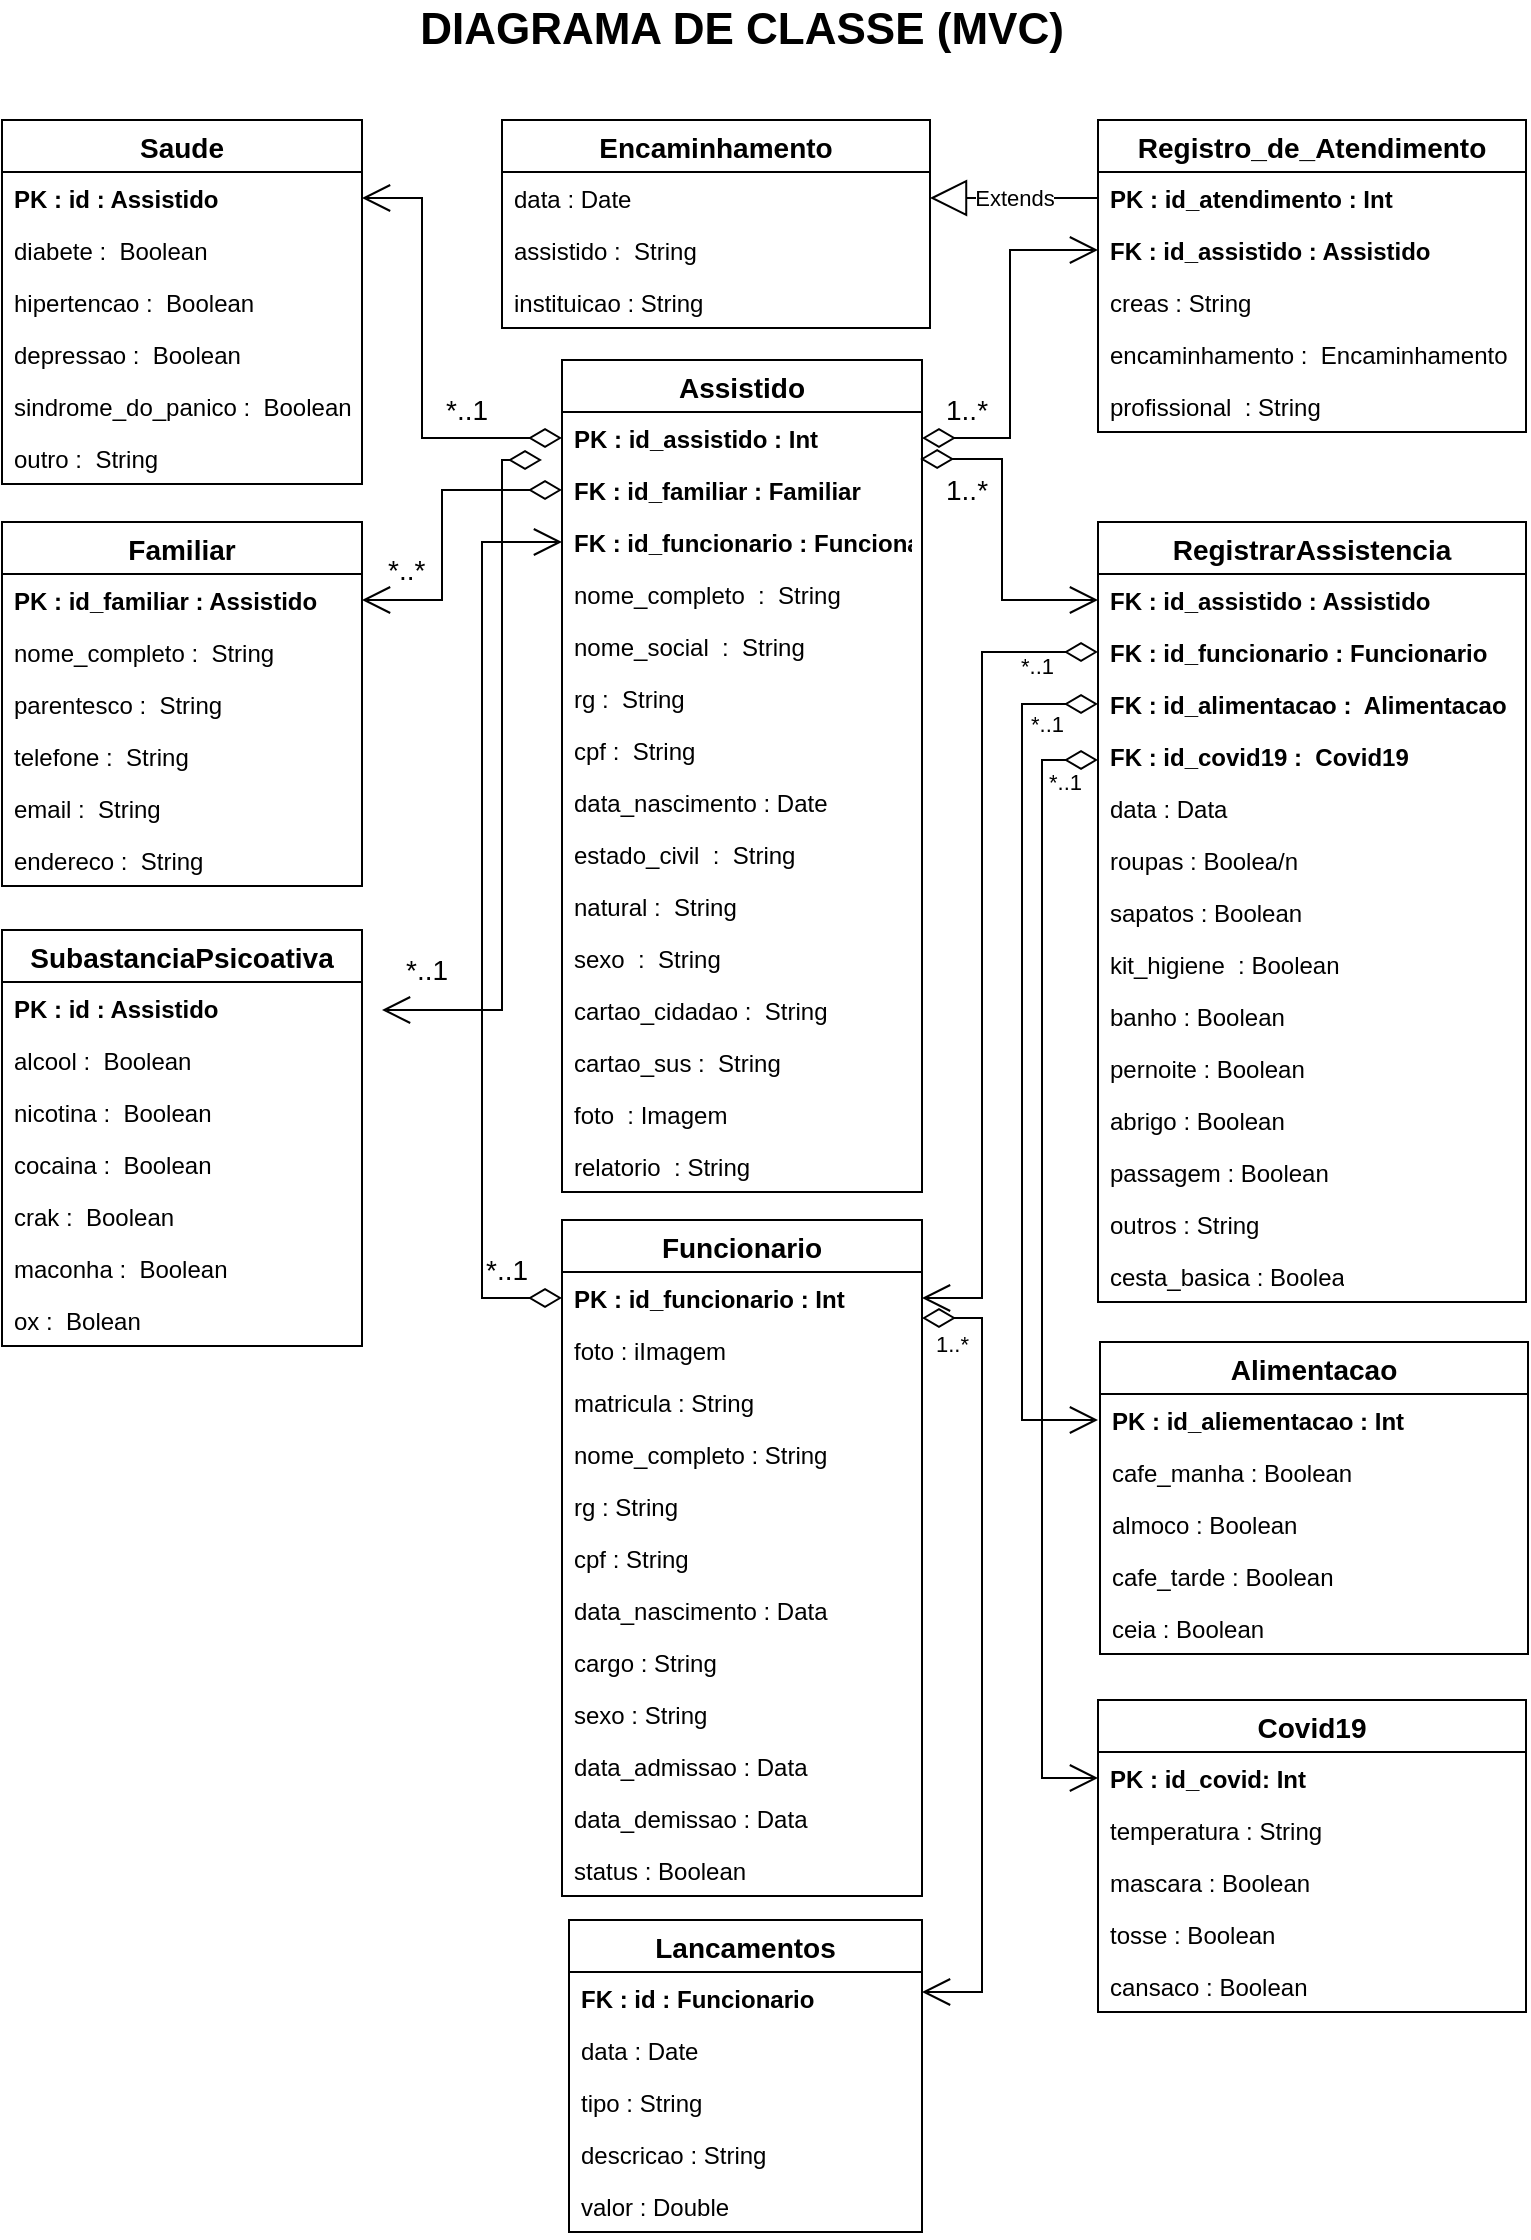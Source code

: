 <mxfile version="16.6.1" type="device"><diagram id="qbRnYKyRxwx0SmTQr1f_" name="Page-1"><mxGraphModel dx="1422" dy="762" grid="1" gridSize="10" guides="1" tooltips="1" connect="1" arrows="1" fold="1" page="1" pageScale="1" pageWidth="827" pageHeight="1169" math="0" shadow="0"><root><mxCell id="0"/><mxCell id="1" parent="0"/><mxCell id="XjX1wdHziSSYaehO4KA7-1" value="Assistido" style="swimlane;fontStyle=1;childLayout=stackLayout;horizontal=1;startSize=26;fillColor=none;horizontalStack=0;resizeParent=1;resizeParentMax=0;resizeLast=0;collapsible=1;marginBottom=0;fontSize=14;" parent="1" vertex="1"><mxGeometry x="320" y="200" width="180" height="416" as="geometry"/></mxCell><mxCell id="XjX1wdHziSSYaehO4KA7-2" value="PK : id_assistido : Int" style="text;strokeColor=none;fillColor=none;align=left;verticalAlign=top;spacingLeft=4;spacingRight=4;overflow=hidden;rotatable=0;points=[[0,0.5],[1,0.5]];portConstraint=eastwest;fontStyle=1" parent="XjX1wdHziSSYaehO4KA7-1" vertex="1"><mxGeometry y="26" width="180" height="26" as="geometry"/></mxCell><mxCell id="gyX9s_Yo1oS-zRKrFang-38" value="FK : id_familiar : Familiar" style="text;strokeColor=none;fillColor=none;align=left;verticalAlign=top;spacingLeft=4;spacingRight=4;overflow=hidden;rotatable=0;points=[[0,0.5],[1,0.5]];portConstraint=eastwest;fontStyle=1" parent="XjX1wdHziSSYaehO4KA7-1" vertex="1"><mxGeometry y="52" width="180" height="26" as="geometry"/></mxCell><mxCell id="gyX9s_Yo1oS-zRKrFang-87" value="FK : id_funcionario : Funcionario" style="text;strokeColor=none;fillColor=none;align=left;verticalAlign=top;spacingLeft=4;spacingRight=4;overflow=hidden;rotatable=0;points=[[0,0.5],[1,0.5]];portConstraint=eastwest;fontStyle=1" parent="XjX1wdHziSSYaehO4KA7-1" vertex="1"><mxGeometry y="78" width="180" height="26" as="geometry"/></mxCell><mxCell id="XjX1wdHziSSYaehO4KA7-3" value="nome_completo  :  String" style="text;strokeColor=none;fillColor=none;align=left;verticalAlign=top;spacingLeft=4;spacingRight=4;overflow=hidden;rotatable=0;points=[[0,0.5],[1,0.5]];portConstraint=eastwest;" parent="XjX1wdHziSSYaehO4KA7-1" vertex="1"><mxGeometry y="104" width="180" height="26" as="geometry"/></mxCell><mxCell id="VASfsxrNfxRvHT5DwaA0-3" value="nome_social  :  String" style="text;strokeColor=none;fillColor=none;align=left;verticalAlign=top;spacingLeft=4;spacingRight=4;overflow=hidden;rotatable=0;points=[[0,0.5],[1,0.5]];portConstraint=eastwest;" parent="XjX1wdHziSSYaehO4KA7-1" vertex="1"><mxGeometry y="130" width="180" height="26" as="geometry"/></mxCell><mxCell id="XjX1wdHziSSYaehO4KA7-4" value="rg :  String    " style="text;strokeColor=none;fillColor=none;align=left;verticalAlign=top;spacingLeft=4;spacingRight=4;overflow=hidden;rotatable=0;points=[[0,0.5],[1,0.5]];portConstraint=eastwest;" parent="XjX1wdHziSSYaehO4KA7-1" vertex="1"><mxGeometry y="156" width="180" height="26" as="geometry"/></mxCell><mxCell id="XjX1wdHziSSYaehO4KA7-17" value="cpf :  String" style="text;strokeColor=none;fillColor=none;align=left;verticalAlign=top;spacingLeft=4;spacingRight=4;overflow=hidden;rotatable=0;points=[[0,0.5],[1,0.5]];portConstraint=eastwest;" parent="XjX1wdHziSSYaehO4KA7-1" vertex="1"><mxGeometry y="182" width="180" height="26" as="geometry"/></mxCell><mxCell id="XjX1wdHziSSYaehO4KA7-18" value="data_nascimento : Date" style="text;strokeColor=none;fillColor=none;align=left;verticalAlign=top;spacingLeft=4;spacingRight=4;overflow=hidden;rotatable=0;points=[[0,0.5],[1,0.5]];portConstraint=eastwest;" parent="XjX1wdHziSSYaehO4KA7-1" vertex="1"><mxGeometry y="208" width="180" height="26" as="geometry"/></mxCell><mxCell id="XjX1wdHziSSYaehO4KA7-19" value="estado_civil  :  String" style="text;strokeColor=none;fillColor=none;align=left;verticalAlign=top;spacingLeft=4;spacingRight=4;overflow=hidden;rotatable=0;points=[[0,0.5],[1,0.5]];portConstraint=eastwest;whiteSpace=wrap;" parent="XjX1wdHziSSYaehO4KA7-1" vertex="1"><mxGeometry y="234" width="180" height="26" as="geometry"/></mxCell><mxCell id="XjX1wdHziSSYaehO4KA7-21" value="natural :  String" style="text;strokeColor=none;fillColor=none;align=left;verticalAlign=top;spacingLeft=4;spacingRight=4;overflow=hidden;rotatable=0;points=[[0,0.5],[1,0.5]];portConstraint=eastwest;whiteSpace=wrap;" parent="XjX1wdHziSSYaehO4KA7-1" vertex="1"><mxGeometry y="260" width="180" height="26" as="geometry"/></mxCell><mxCell id="XjX1wdHziSSYaehO4KA7-20" value="sexo  :  String" style="text;strokeColor=none;fillColor=none;align=left;verticalAlign=top;spacingLeft=4;spacingRight=4;overflow=hidden;rotatable=0;points=[[0,0.5],[1,0.5]];portConstraint=eastwest;whiteSpace=wrap;" parent="XjX1wdHziSSYaehO4KA7-1" vertex="1"><mxGeometry y="286" width="180" height="26" as="geometry"/></mxCell><mxCell id="XjX1wdHziSSYaehO4KA7-22" value="cartao_cidadao :  String" style="text;strokeColor=none;fillColor=none;align=left;verticalAlign=top;spacingLeft=4;spacingRight=4;overflow=hidden;rotatable=0;points=[[0,0.5],[1,0.5]];portConstraint=eastwest;whiteSpace=wrap;" parent="XjX1wdHziSSYaehO4KA7-1" vertex="1"><mxGeometry y="312" width="180" height="26" as="geometry"/></mxCell><mxCell id="XjX1wdHziSSYaehO4KA7-23" value="cartao_sus :  String" style="text;strokeColor=none;fillColor=none;align=left;verticalAlign=top;spacingLeft=4;spacingRight=4;overflow=hidden;rotatable=0;points=[[0,0.5],[1,0.5]];portConstraint=eastwest;whiteSpace=wrap;" parent="XjX1wdHziSSYaehO4KA7-1" vertex="1"><mxGeometry y="338" width="180" height="26" as="geometry"/></mxCell><mxCell id="gyX9s_Yo1oS-zRKrFang-65" value="" style="endArrow=open;html=1;endSize=12;startArrow=diamondThin;startSize=14;startFill=0;edgeStyle=orthogonalEdgeStyle;rounded=0;fontSize=14;" parent="XjX1wdHziSSYaehO4KA7-1" edge="1"><mxGeometry relative="1" as="geometry"><mxPoint x="-10" y="50" as="sourcePoint"/><mxPoint x="-90" y="325" as="targetPoint"/><Array as="points"><mxPoint x="-30" y="325"/></Array></mxGeometry></mxCell><mxCell id="gyX9s_Yo1oS-zRKrFang-66" value="*..*" style="edgeLabel;resizable=0;html=1;align=left;verticalAlign=top;fontSize=14;" parent="gyX9s_Yo1oS-zRKrFang-65" connectable="0" vertex="1"><mxGeometry x="-1" relative="1" as="geometry"><mxPoint x="-79" y="40" as="offset"/></mxGeometry></mxCell><mxCell id="gyX9s_Yo1oS-zRKrFang-120" value="1..*" style="edgeLabel;resizable=0;html=1;align=left;verticalAlign=top;fontSize=14;" parent="gyX9s_Yo1oS-zRKrFang-65" connectable="0" vertex="1"><mxGeometry x="-1" relative="1" as="geometry"><mxPoint x="200" as="offset"/></mxGeometry></mxCell><mxCell id="XjX1wdHziSSYaehO4KA7-24" value="foto  : Imagem" style="text;strokeColor=none;fillColor=none;align=left;verticalAlign=top;spacingLeft=4;spacingRight=4;overflow=hidden;rotatable=0;points=[[0,0.5],[1,0.5]];portConstraint=eastwest;whiteSpace=wrap;" parent="XjX1wdHziSSYaehO4KA7-1" vertex="1"><mxGeometry y="364" width="180" height="26" as="geometry"/></mxCell><mxCell id="oxduB8AJgahZJdr6DfpM-9" value="relatorio  : String" style="text;strokeColor=none;fillColor=none;align=left;verticalAlign=top;spacingLeft=4;spacingRight=4;overflow=hidden;rotatable=0;points=[[0,0.5],[1,0.5]];portConstraint=eastwest;whiteSpace=wrap;" vertex="1" parent="XjX1wdHziSSYaehO4KA7-1"><mxGeometry y="390" width="180" height="26" as="geometry"/></mxCell><mxCell id="XjX1wdHziSSYaehO4KA7-25" value="Familiar" style="swimlane;fontStyle=1;childLayout=stackLayout;horizontal=1;startSize=26;fillColor=none;horizontalStack=0;resizeParent=1;resizeParentMax=0;resizeLast=0;collapsible=1;marginBottom=0;fontSize=14;" parent="1" vertex="1"><mxGeometry x="40" y="281" width="180" height="182" as="geometry"/></mxCell><mxCell id="XjX1wdHziSSYaehO4KA7-26" value="PK : id_familiar : Assistido" style="text;strokeColor=none;fillColor=none;align=left;verticalAlign=top;spacingLeft=4;spacingRight=4;overflow=hidden;rotatable=0;points=[[0,0.5],[1,0.5]];portConstraint=eastwest;fontStyle=1" parent="XjX1wdHziSSYaehO4KA7-25" vertex="1"><mxGeometry y="26" width="180" height="26" as="geometry"/></mxCell><mxCell id="XjX1wdHziSSYaehO4KA7-27" value="nome_completo :  String" style="text;strokeColor=none;fillColor=none;align=left;verticalAlign=top;spacingLeft=4;spacingRight=4;overflow=hidden;rotatable=0;points=[[0,0.5],[1,0.5]];portConstraint=eastwest;" parent="XjX1wdHziSSYaehO4KA7-25" vertex="1"><mxGeometry y="52" width="180" height="26" as="geometry"/></mxCell><mxCell id="XjX1wdHziSSYaehO4KA7-28" value="parentesco :  String" style="text;strokeColor=none;fillColor=none;align=left;verticalAlign=top;spacingLeft=4;spacingRight=4;overflow=hidden;rotatable=0;points=[[0,0.5],[1,0.5]];portConstraint=eastwest;" parent="XjX1wdHziSSYaehO4KA7-25" vertex="1"><mxGeometry y="78" width="180" height="26" as="geometry"/></mxCell><mxCell id="XjX1wdHziSSYaehO4KA7-29" value="telefone :  String" style="text;strokeColor=none;fillColor=none;align=left;verticalAlign=top;spacingLeft=4;spacingRight=4;overflow=hidden;rotatable=0;points=[[0,0.5],[1,0.5]];portConstraint=eastwest;" parent="XjX1wdHziSSYaehO4KA7-25" vertex="1"><mxGeometry y="104" width="180" height="26" as="geometry"/></mxCell><mxCell id="gyX9s_Yo1oS-zRKrFang-6" value="email :  String" style="text;strokeColor=none;fillColor=none;align=left;verticalAlign=top;spacingLeft=4;spacingRight=4;overflow=hidden;rotatable=0;points=[[0,0.5],[1,0.5]];portConstraint=eastwest;" parent="XjX1wdHziSSYaehO4KA7-25" vertex="1"><mxGeometry y="130" width="180" height="26" as="geometry"/></mxCell><mxCell id="XjX1wdHziSSYaehO4KA7-30" value="endereco :  String" style="text;strokeColor=none;fillColor=none;align=left;verticalAlign=top;spacingLeft=4;spacingRight=4;overflow=hidden;rotatable=0;points=[[0,0.5],[1,0.5]];portConstraint=eastwest;" parent="XjX1wdHziSSYaehO4KA7-25" vertex="1"><mxGeometry y="156" width="180" height="26" as="geometry"/></mxCell><mxCell id="XjX1wdHziSSYaehO4KA7-5" value="Funcionario" style="swimlane;fontStyle=1;childLayout=stackLayout;horizontal=1;startSize=26;fillColor=none;horizontalStack=0;resizeParent=1;resizeParentMax=0;resizeLast=0;collapsible=1;marginBottom=0;fontSize=14;" parent="1" vertex="1"><mxGeometry x="320" y="630" width="180" height="338" as="geometry"/></mxCell><mxCell id="XjX1wdHziSSYaehO4KA7-6" value="PK : id_funcionario : Int" style="text;strokeColor=none;fillColor=none;align=left;verticalAlign=top;spacingLeft=4;spacingRight=4;overflow=hidden;rotatable=0;points=[[0,0.5],[1,0.5]];portConstraint=eastwest;fontStyle=1" parent="XjX1wdHziSSYaehO4KA7-5" vertex="1"><mxGeometry y="26" width="180" height="26" as="geometry"/></mxCell><mxCell id="XjX1wdHziSSYaehO4KA7-16" value="foto : iImagem" style="text;strokeColor=none;fillColor=none;align=left;verticalAlign=top;spacingLeft=4;spacingRight=4;overflow=hidden;rotatable=0;points=[[0,0.5],[1,0.5]];portConstraint=eastwest;" parent="XjX1wdHziSSYaehO4KA7-5" vertex="1"><mxGeometry y="52" width="180" height="26" as="geometry"/></mxCell><mxCell id="XjX1wdHziSSYaehO4KA7-7" value="matricula : String" style="text;strokeColor=none;fillColor=none;align=left;verticalAlign=top;spacingLeft=4;spacingRight=4;overflow=hidden;rotatable=0;points=[[0,0.5],[1,0.5]];portConstraint=eastwest;" parent="XjX1wdHziSSYaehO4KA7-5" vertex="1"><mxGeometry y="78" width="180" height="26" as="geometry"/></mxCell><mxCell id="XjX1wdHziSSYaehO4KA7-8" value="nome_completo : String" style="text;strokeColor=none;fillColor=none;align=left;verticalAlign=top;spacingLeft=4;spacingRight=4;overflow=hidden;rotatable=0;points=[[0,0.5],[1,0.5]];portConstraint=eastwest;" parent="XjX1wdHziSSYaehO4KA7-5" vertex="1"><mxGeometry y="104" width="180" height="26" as="geometry"/></mxCell><mxCell id="XjX1wdHziSSYaehO4KA7-10" value="rg : String" style="text;strokeColor=none;fillColor=none;align=left;verticalAlign=top;spacingLeft=4;spacingRight=4;overflow=hidden;rotatable=0;points=[[0,0.5],[1,0.5]];portConstraint=eastwest;" parent="XjX1wdHziSSYaehO4KA7-5" vertex="1"><mxGeometry y="130" width="180" height="26" as="geometry"/></mxCell><mxCell id="XjX1wdHziSSYaehO4KA7-9" value="cpf : String" style="text;strokeColor=none;fillColor=none;align=left;verticalAlign=top;spacingLeft=4;spacingRight=4;overflow=hidden;rotatable=0;points=[[0,0.5],[1,0.5]];portConstraint=eastwest;" parent="XjX1wdHziSSYaehO4KA7-5" vertex="1"><mxGeometry y="156" width="180" height="26" as="geometry"/></mxCell><mxCell id="XjX1wdHziSSYaehO4KA7-11" value="data_nascimento : Data" style="text;strokeColor=none;fillColor=none;align=left;verticalAlign=top;spacingLeft=4;spacingRight=4;overflow=hidden;rotatable=0;points=[[0,0.5],[1,0.5]];portConstraint=eastwest;" parent="XjX1wdHziSSYaehO4KA7-5" vertex="1"><mxGeometry y="182" width="180" height="26" as="geometry"/></mxCell><mxCell id="XjX1wdHziSSYaehO4KA7-12" value="cargo : String" style="text;strokeColor=none;fillColor=none;align=left;verticalAlign=top;spacingLeft=4;spacingRight=4;overflow=hidden;rotatable=0;points=[[0,0.5],[1,0.5]];portConstraint=eastwest;" parent="XjX1wdHziSSYaehO4KA7-5" vertex="1"><mxGeometry y="208" width="180" height="26" as="geometry"/></mxCell><mxCell id="XjX1wdHziSSYaehO4KA7-13" value="sexo : String" style="text;strokeColor=none;fillColor=none;align=left;verticalAlign=top;spacingLeft=4;spacingRight=4;overflow=hidden;rotatable=0;points=[[0,0.5],[1,0.5]];portConstraint=eastwest;" parent="XjX1wdHziSSYaehO4KA7-5" vertex="1"><mxGeometry y="234" width="180" height="26" as="geometry"/></mxCell><mxCell id="XjX1wdHziSSYaehO4KA7-14" value="data_admissao : Data" style="text;strokeColor=none;fillColor=none;align=left;verticalAlign=top;spacingLeft=4;spacingRight=4;overflow=hidden;rotatable=0;points=[[0,0.5],[1,0.5]];portConstraint=eastwest;" parent="XjX1wdHziSSYaehO4KA7-5" vertex="1"><mxGeometry y="260" width="180" height="26" as="geometry"/></mxCell><mxCell id="XjX1wdHziSSYaehO4KA7-15" value="data_demissao : Data" style="text;strokeColor=none;fillColor=none;align=left;verticalAlign=top;spacingLeft=4;spacingRight=4;overflow=hidden;rotatable=0;points=[[0,0.5],[1,0.5]];portConstraint=eastwest;" parent="XjX1wdHziSSYaehO4KA7-5" vertex="1"><mxGeometry y="286" width="180" height="26" as="geometry"/></mxCell><mxCell id="gyX9s_Yo1oS-zRKrFang-121" value="status : Boolean" style="text;strokeColor=none;fillColor=none;align=left;verticalAlign=top;spacingLeft=4;spacingRight=4;overflow=hidden;rotatable=0;points=[[0,0.5],[1,0.5]];portConstraint=eastwest;" parent="XjX1wdHziSSYaehO4KA7-5" vertex="1"><mxGeometry y="312" width="180" height="26" as="geometry"/></mxCell><mxCell id="XjX1wdHziSSYaehO4KA7-50" value="RegistrarAssistencia" style="swimlane;fontStyle=1;childLayout=stackLayout;horizontal=1;startSize=26;fillColor=none;horizontalStack=0;resizeParent=1;resizeParentMax=0;resizeLast=0;collapsible=1;marginBottom=0;fontSize=14;" parent="1" vertex="1"><mxGeometry x="588" y="281" width="214" height="390" as="geometry"/></mxCell><mxCell id="XjX1wdHziSSYaehO4KA7-51" value="FK : id_assistido : Assistido" style="text;strokeColor=none;fillColor=none;align=left;verticalAlign=top;spacingLeft=4;spacingRight=4;overflow=hidden;rotatable=0;points=[[0,0.5],[1,0.5]];portConstraint=eastwest;fontStyle=1" parent="XjX1wdHziSSYaehO4KA7-50" vertex="1"><mxGeometry y="26" width="214" height="26" as="geometry"/></mxCell><mxCell id="gyX9s_Yo1oS-zRKrFang-5" value="FK : id_funcionario : Funcionario" style="text;strokeColor=none;fillColor=none;align=left;verticalAlign=top;spacingLeft=4;spacingRight=4;overflow=hidden;rotatable=0;points=[[0,0.5],[1,0.5]];portConstraint=eastwest;fontStyle=1" parent="XjX1wdHziSSYaehO4KA7-50" vertex="1"><mxGeometry y="52" width="214" height="26" as="geometry"/></mxCell><mxCell id="XjX1wdHziSSYaehO4KA7-53" value="FK : id_alimentacao :  Alimentacao" style="text;strokeColor=none;fillColor=none;align=left;verticalAlign=top;spacingLeft=4;spacingRight=4;overflow=hidden;rotatable=0;points=[[0,0.5],[1,0.5]];portConstraint=eastwest;fontStyle=1" parent="XjX1wdHziSSYaehO4KA7-50" vertex="1"><mxGeometry y="78" width="214" height="26" as="geometry"/></mxCell><mxCell id="VASfsxrNfxRvHT5DwaA0-25" value="FK : id_covid19 :  Covid19" style="text;strokeColor=none;fillColor=none;align=left;verticalAlign=top;spacingLeft=4;spacingRight=4;overflow=hidden;rotatable=0;points=[[0,0.5],[1,0.5]];portConstraint=eastwest;fontStyle=1" parent="XjX1wdHziSSYaehO4KA7-50" vertex="1"><mxGeometry y="104" width="214" height="26" as="geometry"/></mxCell><mxCell id="XjX1wdHziSSYaehO4KA7-52" value="data : Data" style="text;strokeColor=none;fillColor=none;align=left;verticalAlign=top;spacingLeft=4;spacingRight=4;overflow=hidden;rotatable=0;points=[[0,0.5],[1,0.5]];portConstraint=eastwest;" parent="XjX1wdHziSSYaehO4KA7-50" vertex="1"><mxGeometry y="130" width="214" height="26" as="geometry"/></mxCell><mxCell id="VASfsxrNfxRvHT5DwaA0-45" value="roupas : Boolea/n" style="text;strokeColor=none;fillColor=none;align=left;verticalAlign=top;spacingLeft=4;spacingRight=4;overflow=hidden;rotatable=0;points=[[0,0.5],[1,0.5]];portConstraint=eastwest;whiteSpace=wrap;" parent="XjX1wdHziSSYaehO4KA7-50" vertex="1"><mxGeometry y="156" width="214" height="26" as="geometry"/></mxCell><mxCell id="VASfsxrNfxRvHT5DwaA0-28" value="sapatos : Boolean" style="text;strokeColor=none;fillColor=none;align=left;verticalAlign=top;spacingLeft=4;spacingRight=4;overflow=hidden;rotatable=0;points=[[0,0.5],[1,0.5]];portConstraint=eastwest;whiteSpace=wrap;" parent="XjX1wdHziSSYaehO4KA7-50" vertex="1"><mxGeometry y="182" width="214" height="26" as="geometry"/></mxCell><mxCell id="XjX1wdHziSSYaehO4KA7-55" value="kit_higiene  : Boolean" style="text;strokeColor=none;fillColor=none;align=left;verticalAlign=top;spacingLeft=4;spacingRight=4;overflow=hidden;rotatable=0;points=[[0,0.5],[1,0.5]];portConstraint=eastwest;" parent="XjX1wdHziSSYaehO4KA7-50" vertex="1"><mxGeometry y="208" width="214" height="26" as="geometry"/></mxCell><mxCell id="XjX1wdHziSSYaehO4KA7-54" value="banho : Boolean" style="text;strokeColor=none;fillColor=none;align=left;verticalAlign=top;spacingLeft=4;spacingRight=4;overflow=hidden;rotatable=0;points=[[0,0.5],[1,0.5]];portConstraint=eastwest;" parent="XjX1wdHziSSYaehO4KA7-50" vertex="1"><mxGeometry y="234" width="214" height="26" as="geometry"/></mxCell><mxCell id="XjX1wdHziSSYaehO4KA7-56" value="pernoite : Boolean" style="text;strokeColor=none;fillColor=none;align=left;verticalAlign=top;spacingLeft=4;spacingRight=4;overflow=hidden;rotatable=0;points=[[0,0.5],[1,0.5]];portConstraint=eastwest;whiteSpace=wrap;" parent="XjX1wdHziSSYaehO4KA7-50" vertex="1"><mxGeometry y="260" width="214" height="26" as="geometry"/></mxCell><mxCell id="XjX1wdHziSSYaehO4KA7-57" value="abrigo : Boolean" style="text;strokeColor=none;fillColor=none;align=left;verticalAlign=top;spacingLeft=4;spacingRight=4;overflow=hidden;rotatable=0;points=[[0,0.5],[1,0.5]];portConstraint=eastwest;whiteSpace=wrap;" parent="XjX1wdHziSSYaehO4KA7-50" vertex="1"><mxGeometry y="286" width="214" height="26" as="geometry"/></mxCell><mxCell id="XjX1wdHziSSYaehO4KA7-58" value="passagem : Boolean" style="text;strokeColor=none;fillColor=none;align=left;verticalAlign=top;spacingLeft=4;spacingRight=4;overflow=hidden;rotatable=0;points=[[0,0.5],[1,0.5]];portConstraint=eastwest;whiteSpace=wrap;" parent="XjX1wdHziSSYaehO4KA7-50" vertex="1"><mxGeometry y="312" width="214" height="26" as="geometry"/></mxCell><mxCell id="XjX1wdHziSSYaehO4KA7-59" value="outros : String" style="text;strokeColor=none;fillColor=none;align=left;verticalAlign=top;spacingLeft=4;spacingRight=4;overflow=hidden;rotatable=0;points=[[0,0.5],[1,0.5]];portConstraint=eastwest;whiteSpace=wrap;" parent="XjX1wdHziSSYaehO4KA7-50" vertex="1"><mxGeometry y="338" width="214" height="26" as="geometry"/></mxCell><mxCell id="oxduB8AJgahZJdr6DfpM-1" value="cesta_basica : Boolea" style="text;strokeColor=none;fillColor=none;align=left;verticalAlign=top;spacingLeft=4;spacingRight=4;overflow=hidden;rotatable=0;points=[[0,0.5],[1,0.5]];portConstraint=eastwest;whiteSpace=wrap;" vertex="1" parent="XjX1wdHziSSYaehO4KA7-50"><mxGeometry y="364" width="214" height="26" as="geometry"/></mxCell><mxCell id="XjX1wdHziSSYaehO4KA7-62" value="SubastanciaPsicoativa" style="swimlane;fontStyle=1;childLayout=stackLayout;horizontal=1;startSize=26;fillColor=none;horizontalStack=0;resizeParent=1;resizeParentMax=0;resizeLast=0;collapsible=1;marginBottom=0;fontSize=14;" parent="1" vertex="1"><mxGeometry x="40" y="485" width="180" height="208" as="geometry"/></mxCell><mxCell id="XjX1wdHziSSYaehO4KA7-63" value="PK : id : Assistido" style="text;strokeColor=none;fillColor=none;align=left;verticalAlign=top;spacingLeft=4;spacingRight=4;overflow=hidden;rotatable=0;points=[[0,0.5],[1,0.5]];portConstraint=eastwest;fontStyle=1" parent="XjX1wdHziSSYaehO4KA7-62" vertex="1"><mxGeometry y="26" width="180" height="26" as="geometry"/></mxCell><mxCell id="XjX1wdHziSSYaehO4KA7-64" value="alcool :  Boolean" style="text;strokeColor=none;fillColor=none;align=left;verticalAlign=top;spacingLeft=4;spacingRight=4;overflow=hidden;rotatable=0;points=[[0,0.5],[1,0.5]];portConstraint=eastwest;" parent="XjX1wdHziSSYaehO4KA7-62" vertex="1"><mxGeometry y="52" width="180" height="26" as="geometry"/></mxCell><mxCell id="XjX1wdHziSSYaehO4KA7-65" value="nicotina :  Boolean" style="text;strokeColor=none;fillColor=none;align=left;verticalAlign=top;spacingLeft=4;spacingRight=4;overflow=hidden;rotatable=0;points=[[0,0.5],[1,0.5]];portConstraint=eastwest;" parent="XjX1wdHziSSYaehO4KA7-62" vertex="1"><mxGeometry y="78" width="180" height="26" as="geometry"/></mxCell><mxCell id="XjX1wdHziSSYaehO4KA7-66" value="cocaina :  Boolean" style="text;strokeColor=none;fillColor=none;align=left;verticalAlign=top;spacingLeft=4;spacingRight=4;overflow=hidden;rotatable=0;points=[[0,0.5],[1,0.5]];portConstraint=eastwest;" parent="XjX1wdHziSSYaehO4KA7-62" vertex="1"><mxGeometry y="104" width="180" height="26" as="geometry"/></mxCell><mxCell id="XjX1wdHziSSYaehO4KA7-67" value="crak :  Boolean" style="text;strokeColor=none;fillColor=none;align=left;verticalAlign=top;spacingLeft=4;spacingRight=4;overflow=hidden;rotatable=0;points=[[0,0.5],[1,0.5]];portConstraint=eastwest;" parent="XjX1wdHziSSYaehO4KA7-62" vertex="1"><mxGeometry y="130" width="180" height="26" as="geometry"/></mxCell><mxCell id="XjX1wdHziSSYaehO4KA7-68" value="maconha :  Boolean" style="text;strokeColor=none;fillColor=none;align=left;verticalAlign=top;spacingLeft=4;spacingRight=4;overflow=hidden;rotatable=0;points=[[0,0.5],[1,0.5]];portConstraint=eastwest;whiteSpace=wrap;" parent="XjX1wdHziSSYaehO4KA7-62" vertex="1"><mxGeometry y="156" width="180" height="26" as="geometry"/></mxCell><mxCell id="XjX1wdHziSSYaehO4KA7-69" value="ox :  Bolean" style="text;strokeColor=none;fillColor=none;align=left;verticalAlign=top;spacingLeft=4;spacingRight=4;overflow=hidden;rotatable=0;points=[[0,0.5],[1,0.5]];portConstraint=eastwest;whiteSpace=wrap;" parent="XjX1wdHziSSYaehO4KA7-62" vertex="1"><mxGeometry y="182" width="180" height="26" as="geometry"/></mxCell><mxCell id="XjX1wdHziSSYaehO4KA7-74" value="Registro_de_Atendimento" style="swimlane;fontStyle=1;childLayout=stackLayout;horizontal=1;startSize=26;fillColor=none;horizontalStack=0;resizeParent=1;resizeParentMax=0;resizeLast=0;collapsible=1;marginBottom=0;fontSize=14;" parent="1" vertex="1"><mxGeometry x="588" y="80" width="214" height="156" as="geometry"/></mxCell><mxCell id="oxduB8AJgahZJdr6DfpM-11" value="PK : id_atendimento : Int" style="text;strokeColor=none;fillColor=none;align=left;verticalAlign=top;spacingLeft=4;spacingRight=4;overflow=hidden;rotatable=0;points=[[0,0.5],[1,0.5]];portConstraint=eastwest;fontStyle=1" vertex="1" parent="XjX1wdHziSSYaehO4KA7-74"><mxGeometry y="26" width="214" height="26" as="geometry"/></mxCell><mxCell id="XjX1wdHziSSYaehO4KA7-75" value="FK : id_assistido : Assistido" style="text;strokeColor=none;fillColor=none;align=left;verticalAlign=top;spacingLeft=4;spacingRight=4;overflow=hidden;rotatable=0;points=[[0,0.5],[1,0.5]];portConstraint=eastwest;fontStyle=1" parent="XjX1wdHziSSYaehO4KA7-74" vertex="1"><mxGeometry y="52" width="214" height="26" as="geometry"/></mxCell><mxCell id="XjX1wdHziSSYaehO4KA7-78" value="creas : String" style="text;strokeColor=none;fillColor=none;align=left;verticalAlign=top;spacingLeft=4;spacingRight=4;overflow=hidden;rotatable=0;points=[[0,0.5],[1,0.5]];portConstraint=eastwest;" parent="XjX1wdHziSSYaehO4KA7-74" vertex="1"><mxGeometry y="78" width="214" height="26" as="geometry"/></mxCell><mxCell id="XjX1wdHziSSYaehO4KA7-60" value="encaminhamento :  Encaminhamento" style="text;strokeColor=none;fillColor=none;align=left;verticalAlign=top;spacingLeft=4;spacingRight=4;overflow=hidden;rotatable=0;points=[[0,0.5],[1,0.5]];portConstraint=eastwest;whiteSpace=wrap;" parent="XjX1wdHziSSYaehO4KA7-74" vertex="1"><mxGeometry y="104" width="214" height="26" as="geometry"/></mxCell><mxCell id="gyX9s_Yo1oS-zRKrFang-112" value="profissional  : String" style="text;strokeColor=none;fillColor=none;align=left;verticalAlign=top;spacingLeft=4;spacingRight=4;overflow=hidden;rotatable=0;points=[[0,0.5],[1,0.5]];portConstraint=eastwest;" parent="XjX1wdHziSSYaehO4KA7-74" vertex="1"><mxGeometry y="130" width="214" height="26" as="geometry"/></mxCell><mxCell id="XjX1wdHziSSYaehO4KA7-83" value="Saude" style="swimlane;fontStyle=1;childLayout=stackLayout;horizontal=1;startSize=26;fillColor=none;horizontalStack=0;resizeParent=1;resizeParentMax=0;resizeLast=0;collapsible=1;marginBottom=0;fontSize=14;" parent="1" vertex="1"><mxGeometry x="40" y="80" width="180" height="182" as="geometry"/></mxCell><mxCell id="XjX1wdHziSSYaehO4KA7-84" value="PK : id : Assistido" style="text;strokeColor=none;fillColor=none;align=left;verticalAlign=top;spacingLeft=4;spacingRight=4;overflow=hidden;rotatable=0;points=[[0,0.5],[1,0.5]];portConstraint=eastwest;fontStyle=1" parent="XjX1wdHziSSYaehO4KA7-83" vertex="1"><mxGeometry y="26" width="180" height="26" as="geometry"/></mxCell><mxCell id="XjX1wdHziSSYaehO4KA7-85" value="diabete :  Boolean" style="text;strokeColor=none;fillColor=none;align=left;verticalAlign=top;spacingLeft=4;spacingRight=4;overflow=hidden;rotatable=0;points=[[0,0.5],[1,0.5]];portConstraint=eastwest;" parent="XjX1wdHziSSYaehO4KA7-83" vertex="1"><mxGeometry y="52" width="180" height="26" as="geometry"/></mxCell><mxCell id="XjX1wdHziSSYaehO4KA7-86" value="hipertencao :  Boolean" style="text;strokeColor=none;fillColor=none;align=left;verticalAlign=top;spacingLeft=4;spacingRight=4;overflow=hidden;rotatable=0;points=[[0,0.5],[1,0.5]];portConstraint=eastwest;" parent="XjX1wdHziSSYaehO4KA7-83" vertex="1"><mxGeometry y="78" width="180" height="26" as="geometry"/></mxCell><mxCell id="XjX1wdHziSSYaehO4KA7-87" value="depressao :  Boolean" style="text;strokeColor=none;fillColor=none;align=left;verticalAlign=top;spacingLeft=4;spacingRight=4;overflow=hidden;rotatable=0;points=[[0,0.5],[1,0.5]];portConstraint=eastwest;" parent="XjX1wdHziSSYaehO4KA7-83" vertex="1"><mxGeometry y="104" width="180" height="26" as="geometry"/></mxCell><mxCell id="XjX1wdHziSSYaehO4KA7-88" value="sindrome_do_panico :  Boolean" style="text;strokeColor=none;fillColor=none;align=left;verticalAlign=top;spacingLeft=4;spacingRight=4;overflow=hidden;rotatable=0;points=[[0,0.5],[1,0.5]];portConstraint=eastwest;" parent="XjX1wdHziSSYaehO4KA7-83" vertex="1"><mxGeometry y="130" width="180" height="26" as="geometry"/></mxCell><mxCell id="XjX1wdHziSSYaehO4KA7-89" value="outro :  String" style="text;strokeColor=none;fillColor=none;align=left;verticalAlign=top;spacingLeft=4;spacingRight=4;overflow=hidden;rotatable=0;points=[[0,0.5],[1,0.5]];portConstraint=eastwest;" parent="XjX1wdHziSSYaehO4KA7-83" vertex="1"><mxGeometry y="156" width="180" height="26" as="geometry"/></mxCell><mxCell id="gyX9s_Yo1oS-zRKrFang-1" value="DIAGRAMA DE CLASSE (MVC)" style="text;html=1;strokeColor=none;fillColor=none;align=center;verticalAlign=middle;whiteSpace=wrap;rounded=0;fontStyle=1;horizontal=1;fontSize=22;" parent="1" vertex="1"><mxGeometry x="232" y="20" width="356" height="30" as="geometry"/></mxCell><mxCell id="gyX9s_Yo1oS-zRKrFang-62" value="" style="endArrow=open;html=1;endSize=12;startArrow=diamondThin;startSize=14;startFill=0;edgeStyle=orthogonalEdgeStyle;rounded=0;fontSize=14;entryX=1;entryY=0.5;entryDx=0;entryDy=0;exitX=0;exitY=0.5;exitDx=0;exitDy=0;" parent="1" source="XjX1wdHziSSYaehO4KA7-2" target="XjX1wdHziSSYaehO4KA7-84" edge="1"><mxGeometry relative="1" as="geometry"><mxPoint x="460" y="110" as="sourcePoint"/><mxPoint x="380" y="120" as="targetPoint"/><Array as="points"><mxPoint x="250" y="239"/><mxPoint x="250" y="119"/></Array></mxGeometry></mxCell><mxCell id="gyX9s_Yo1oS-zRKrFang-63" value="*..1" style="edgeLabel;resizable=0;html=1;align=left;verticalAlign=top;fontSize=14;" parent="gyX9s_Yo1oS-zRKrFang-62" connectable="0" vertex="1"><mxGeometry x="-1" relative="1" as="geometry"><mxPoint x="-60" y="-29" as="offset"/></mxGeometry></mxCell><mxCell id="gyX9s_Yo1oS-zRKrFang-68" value="" style="endArrow=open;html=1;endSize=12;startArrow=diamondThin;startSize=14;startFill=0;edgeStyle=orthogonalEdgeStyle;rounded=0;fontSize=14;exitX=1;exitY=0.5;exitDx=0;exitDy=0;" parent="1" source="XjX1wdHziSSYaehO4KA7-2" target="XjX1wdHziSSYaehO4KA7-75" edge="1"><mxGeometry relative="1" as="geometry"><mxPoint x="520" y="300" as="sourcePoint"/><mxPoint x="470" y="110" as="targetPoint"/></mxGeometry></mxCell><mxCell id="gyX9s_Yo1oS-zRKrFang-69" value="1..*" style="edgeLabel;resizable=0;html=1;align=left;verticalAlign=top;fontSize=14;" parent="gyX9s_Yo1oS-zRKrFang-68" connectable="0" vertex="1"><mxGeometry x="-1" relative="1" as="geometry"><mxPoint x="10" y="-29" as="offset"/></mxGeometry></mxCell><mxCell id="gyX9s_Yo1oS-zRKrFang-80" value="Lancamentos" style="swimlane;fontStyle=1;childLayout=stackLayout;horizontal=1;startSize=26;fillColor=none;horizontalStack=0;resizeParent=1;resizeParentMax=0;resizeLast=0;collapsible=1;marginBottom=0;fontSize=14;" parent="1" vertex="1"><mxGeometry x="323.5" y="980" width="176.5" height="156" as="geometry"/></mxCell><mxCell id="gyX9s_Yo1oS-zRKrFang-82" value="FK : id : Funcionario" style="text;strokeColor=none;fillColor=none;align=left;verticalAlign=top;spacingLeft=4;spacingRight=4;overflow=hidden;rotatable=0;points=[[0,0.5],[1,0.5]];portConstraint=eastwest;fontStyle=1" parent="gyX9s_Yo1oS-zRKrFang-80" vertex="1"><mxGeometry y="26" width="176.5" height="26" as="geometry"/></mxCell><mxCell id="gyX9s_Yo1oS-zRKrFang-114" value="data : Date" style="text;strokeColor=none;fillColor=none;align=left;verticalAlign=top;spacingLeft=4;spacingRight=4;overflow=hidden;rotatable=0;points=[[0,0.5],[1,0.5]];portConstraint=eastwest;fontStyle=0" parent="gyX9s_Yo1oS-zRKrFang-80" vertex="1"><mxGeometry y="52" width="176.5" height="26" as="geometry"/></mxCell><mxCell id="gyX9s_Yo1oS-zRKrFang-83" value="tipo : String" style="text;strokeColor=none;fillColor=none;align=left;verticalAlign=top;spacingLeft=4;spacingRight=4;overflow=hidden;rotatable=0;points=[[0,0.5],[1,0.5]];portConstraint=eastwest;fontStyle=0" parent="gyX9s_Yo1oS-zRKrFang-80" vertex="1"><mxGeometry y="78" width="176.5" height="26" as="geometry"/></mxCell><mxCell id="gyX9s_Yo1oS-zRKrFang-115" value="descricao : String" style="text;strokeColor=none;fillColor=none;align=left;verticalAlign=top;spacingLeft=4;spacingRight=4;overflow=hidden;rotatable=0;points=[[0,0.5],[1,0.5]];portConstraint=eastwest;fontStyle=0" parent="gyX9s_Yo1oS-zRKrFang-80" vertex="1"><mxGeometry y="104" width="176.5" height="26" as="geometry"/></mxCell><mxCell id="gyX9s_Yo1oS-zRKrFang-113" value="valor : Double" style="text;strokeColor=none;fillColor=none;align=left;verticalAlign=top;spacingLeft=4;spacingRight=4;overflow=hidden;rotatable=0;points=[[0,0.5],[1,0.5]];portConstraint=eastwest;fontStyle=0" parent="gyX9s_Yo1oS-zRKrFang-80" vertex="1"><mxGeometry y="130" width="176.5" height="26" as="geometry"/></mxCell><mxCell id="gyX9s_Yo1oS-zRKrFang-75" value="" style="endArrow=open;html=1;endSize=12;startArrow=diamondThin;startSize=14;startFill=0;edgeStyle=orthogonalEdgeStyle;rounded=0;fontSize=14;exitX=0.995;exitY=0.827;exitDx=0;exitDy=0;exitPerimeter=0;entryX=0;entryY=0.5;entryDx=0;entryDy=0;" parent="1" target="XjX1wdHziSSYaehO4KA7-51" edge="1"><mxGeometry relative="1" as="geometry"><mxPoint x="499.1" y="249.502" as="sourcePoint"/><mxPoint x="586" y="398" as="targetPoint"/><Array as="points"><mxPoint x="540" y="250"/><mxPoint x="540" y="320"/></Array></mxGeometry></mxCell><mxCell id="gyX9s_Yo1oS-zRKrFang-58" value="" style="endArrow=open;html=1;endSize=12;startArrow=diamondThin;startSize=14;startFill=0;edgeStyle=orthogonalEdgeStyle;rounded=0;fontSize=14;entryX=1;entryY=0.5;entryDx=0;entryDy=0;exitX=0;exitY=0.5;exitDx=0;exitDy=0;" parent="1" source="gyX9s_Yo1oS-zRKrFang-38" target="XjX1wdHziSSYaehO4KA7-26" edge="1"><mxGeometry relative="1" as="geometry"><mxPoint x="290" y="140" as="sourcePoint"/><mxPoint x="380" y="316.5" as="targetPoint"/><Array as="points"><mxPoint x="260" y="265"/><mxPoint x="260" y="320"/></Array></mxGeometry></mxCell><mxCell id="gyX9s_Yo1oS-zRKrFang-59" value="*..1" style="edgeLabel;resizable=0;html=1;align=left;verticalAlign=top;fontSize=14;" parent="gyX9s_Yo1oS-zRKrFang-58" connectable="0" vertex="1"><mxGeometry x="-1" relative="1" as="geometry"><mxPoint x="-40" y="375" as="offset"/></mxGeometry></mxCell><mxCell id="VASfsxrNfxRvHT5DwaA0-2" value="*..1" style="edgeLabel;resizable=0;html=1;align=left;verticalAlign=top;fontSize=14;" parent="gyX9s_Yo1oS-zRKrFang-58" connectable="0" vertex="1"><mxGeometry x="-1" relative="1" as="geometry"><mxPoint x="-80" y="225" as="offset"/></mxGeometry></mxCell><mxCell id="gyX9s_Yo1oS-zRKrFang-88" value="" style="endArrow=open;html=1;endSize=12;startArrow=diamondThin;startSize=14;startFill=0;edgeStyle=orthogonalEdgeStyle;rounded=0;fontSize=14;entryX=0;entryY=0.5;entryDx=0;entryDy=0;" parent="1" source="XjX1wdHziSSYaehO4KA7-6" target="gyX9s_Yo1oS-zRKrFang-87" edge="1"><mxGeometry relative="1" as="geometry"><mxPoint x="280" y="680" as="sourcePoint"/><mxPoint x="520" y="400" as="targetPoint"/><Array as="points"><mxPoint x="280" y="669"/><mxPoint x="280" y="291"/></Array></mxGeometry></mxCell><mxCell id="VASfsxrNfxRvHT5DwaA0-4" value="Alimentacao" style="swimlane;fontStyle=1;childLayout=stackLayout;horizontal=1;startSize=26;fillColor=none;horizontalStack=0;resizeParent=1;resizeParentMax=0;resizeLast=0;collapsible=1;marginBottom=0;fontSize=14;" parent="1" vertex="1"><mxGeometry x="589" y="691" width="214" height="156" as="geometry"/></mxCell><mxCell id="VASfsxrNfxRvHT5DwaA0-6" value="PK : id_aliementacao : Int" style="text;strokeColor=none;fillColor=none;align=left;verticalAlign=top;spacingLeft=4;spacingRight=4;overflow=hidden;rotatable=0;points=[[0,0.5],[1,0.5]];portConstraint=eastwest;fontStyle=1" parent="VASfsxrNfxRvHT5DwaA0-4" vertex="1"><mxGeometry y="26" width="214" height="26" as="geometry"/></mxCell><mxCell id="VASfsxrNfxRvHT5DwaA0-7" value="cafe_manha : Boolean" style="text;strokeColor=none;fillColor=none;align=left;verticalAlign=top;spacingLeft=4;spacingRight=4;overflow=hidden;rotatable=0;points=[[0,0.5],[1,0.5]];portConstraint=eastwest;" parent="VASfsxrNfxRvHT5DwaA0-4" vertex="1"><mxGeometry y="52" width="214" height="26" as="geometry"/></mxCell><mxCell id="VASfsxrNfxRvHT5DwaA0-8" value="almoco : Boolean" style="text;strokeColor=none;fillColor=none;align=left;verticalAlign=top;spacingLeft=4;spacingRight=4;overflow=hidden;rotatable=0;points=[[0,0.5],[1,0.5]];portConstraint=eastwest;" parent="VASfsxrNfxRvHT5DwaA0-4" vertex="1"><mxGeometry y="78" width="214" height="26" as="geometry"/></mxCell><mxCell id="VASfsxrNfxRvHT5DwaA0-11" value="cafe_tarde : Boolean" style="text;strokeColor=none;fillColor=none;align=left;verticalAlign=top;spacingLeft=4;spacingRight=4;overflow=hidden;rotatable=0;points=[[0,0.5],[1,0.5]];portConstraint=eastwest;" parent="VASfsxrNfxRvHT5DwaA0-4" vertex="1"><mxGeometry y="104" width="214" height="26" as="geometry"/></mxCell><mxCell id="VASfsxrNfxRvHT5DwaA0-12" value="ceia : Boolean" style="text;strokeColor=none;fillColor=none;align=left;verticalAlign=top;spacingLeft=4;spacingRight=4;overflow=hidden;rotatable=0;points=[[0,0.5],[1,0.5]];portConstraint=eastwest;" parent="VASfsxrNfxRvHT5DwaA0-4" vertex="1"><mxGeometry y="130" width="214" height="26" as="geometry"/></mxCell><mxCell id="VASfsxrNfxRvHT5DwaA0-16" value="" style="endArrow=open;html=1;endSize=12;startArrow=diamondThin;startSize=14;startFill=0;edgeStyle=orthogonalEdgeStyle;rounded=0;exitX=0;exitY=0.5;exitDx=0;exitDy=0;" parent="1" source="XjX1wdHziSSYaehO4KA7-53" edge="1"><mxGeometry relative="1" as="geometry"><mxPoint x="380" y="670" as="sourcePoint"/><mxPoint x="588" y="730" as="targetPoint"/><Array as="points"><mxPoint x="550" y="372"/><mxPoint x="550" y="730"/></Array></mxGeometry></mxCell><mxCell id="VASfsxrNfxRvHT5DwaA0-18" value="*..1" style="edgeLabel;resizable=0;html=1;align=right;verticalAlign=top;" parent="VASfsxrNfxRvHT5DwaA0-16" connectable="0" vertex="1"><mxGeometry x="1" relative="1" as="geometry"><mxPoint x="-17" y="-361" as="offset"/></mxGeometry></mxCell><mxCell id="VASfsxrNfxRvHT5DwaA0-48" value="*..1" style="edgeLabel;resizable=0;html=1;align=right;verticalAlign=top;" parent="VASfsxrNfxRvHT5DwaA0-16" connectable="0" vertex="1"><mxGeometry x="1" relative="1" as="geometry"><mxPoint x="-22" y="-390" as="offset"/></mxGeometry></mxCell><mxCell id="VASfsxrNfxRvHT5DwaA0-19" value="Covid19" style="swimlane;fontStyle=1;childLayout=stackLayout;horizontal=1;startSize=26;fillColor=none;horizontalStack=0;resizeParent=1;resizeParentMax=0;resizeLast=0;collapsible=1;marginBottom=0;fontSize=14;" parent="1" vertex="1"><mxGeometry x="588" y="870" width="214" height="156" as="geometry"/></mxCell><mxCell id="VASfsxrNfxRvHT5DwaA0-20" value="PK : id_covid: Int" style="text;strokeColor=none;fillColor=none;align=left;verticalAlign=top;spacingLeft=4;spacingRight=4;overflow=hidden;rotatable=0;points=[[0,0.5],[1,0.5]];portConstraint=eastwest;fontStyle=1" parent="VASfsxrNfxRvHT5DwaA0-19" vertex="1"><mxGeometry y="26" width="214" height="26" as="geometry"/></mxCell><mxCell id="VASfsxrNfxRvHT5DwaA0-21" value="temperatura : String" style="text;strokeColor=none;fillColor=none;align=left;verticalAlign=top;spacingLeft=4;spacingRight=4;overflow=hidden;rotatable=0;points=[[0,0.5],[1,0.5]];portConstraint=eastwest;" parent="VASfsxrNfxRvHT5DwaA0-19" vertex="1"><mxGeometry y="52" width="214" height="26" as="geometry"/></mxCell><mxCell id="VASfsxrNfxRvHT5DwaA0-22" value="mascara : Boolean" style="text;strokeColor=none;fillColor=none;align=left;verticalAlign=top;spacingLeft=4;spacingRight=4;overflow=hidden;rotatable=0;points=[[0,0.5],[1,0.5]];portConstraint=eastwest;" parent="VASfsxrNfxRvHT5DwaA0-19" vertex="1"><mxGeometry y="78" width="214" height="26" as="geometry"/></mxCell><mxCell id="VASfsxrNfxRvHT5DwaA0-23" value="tosse : Boolean" style="text;strokeColor=none;fillColor=none;align=left;verticalAlign=top;spacingLeft=4;spacingRight=4;overflow=hidden;rotatable=0;points=[[0,0.5],[1,0.5]];portConstraint=eastwest;" parent="VASfsxrNfxRvHT5DwaA0-19" vertex="1"><mxGeometry y="104" width="214" height="26" as="geometry"/></mxCell><mxCell id="VASfsxrNfxRvHT5DwaA0-24" value="cansaco : Boolean" style="text;strokeColor=none;fillColor=none;align=left;verticalAlign=top;spacingLeft=4;spacingRight=4;overflow=hidden;rotatable=0;points=[[0,0.5],[1,0.5]];portConstraint=eastwest;" parent="VASfsxrNfxRvHT5DwaA0-19" vertex="1"><mxGeometry y="130" width="214" height="26" as="geometry"/></mxCell><mxCell id="VASfsxrNfxRvHT5DwaA0-26" value="" style="endArrow=open;html=1;endSize=12;startArrow=diamondThin;startSize=14;startFill=0;edgeStyle=orthogonalEdgeStyle;rounded=0;entryX=0;entryY=0.5;entryDx=0;entryDy=0;" parent="1" source="VASfsxrNfxRvHT5DwaA0-25" target="VASfsxrNfxRvHT5DwaA0-20" edge="1"><mxGeometry relative="1" as="geometry"><mxPoint x="587.926" y="474.996" as="sourcePoint"/><mxPoint x="588" y="914" as="targetPoint"/><Array as="points"><mxPoint x="560" y="400"/><mxPoint x="560" y="909"/></Array></mxGeometry></mxCell><mxCell id="VASfsxrNfxRvHT5DwaA0-27" value="*..1" style="edgeLabel;resizable=0;html=1;align=right;verticalAlign=top;" parent="VASfsxrNfxRvHT5DwaA0-26" connectable="0" vertex="1"><mxGeometry x="1" relative="1" as="geometry"><mxPoint x="-8" y="-511" as="offset"/></mxGeometry></mxCell><mxCell id="gyX9s_Yo1oS-zRKrFang-92" value="" style="endArrow=open;html=1;endSize=12;startArrow=diamondThin;startSize=14;startFill=0;edgeStyle=orthogonalEdgeStyle;rounded=0;fontSize=14;" parent="1" source="gyX9s_Yo1oS-zRKrFang-5" target="XjX1wdHziSSYaehO4KA7-6" edge="1"><mxGeometry relative="1" as="geometry"><mxPoint x="570" y="340" as="sourcePoint"/><mxPoint x="500" y="660" as="targetPoint"/><Array as="points"><mxPoint x="530" y="346"/><mxPoint x="530" y="669"/></Array></mxGeometry></mxCell><mxCell id="oxduB8AJgahZJdr6DfpM-3" value="Encaminhamento" style="swimlane;fontStyle=1;childLayout=stackLayout;horizontal=1;startSize=26;fillColor=none;horizontalStack=0;resizeParent=1;resizeParentMax=0;resizeLast=0;collapsible=1;marginBottom=0;fontSize=14;" vertex="1" parent="1"><mxGeometry x="290" y="80" width="214" height="104" as="geometry"/></mxCell><mxCell id="oxduB8AJgahZJdr6DfpM-5" value="data : Date" style="text;strokeColor=none;fillColor=none;align=left;verticalAlign=top;spacingLeft=4;spacingRight=4;overflow=hidden;rotatable=0;points=[[0,0.5],[1,0.5]];portConstraint=eastwest;" vertex="1" parent="oxduB8AJgahZJdr6DfpM-3"><mxGeometry y="26" width="214" height="26" as="geometry"/></mxCell><mxCell id="oxduB8AJgahZJdr6DfpM-6" value="assistido :  String" style="text;strokeColor=none;fillColor=none;align=left;verticalAlign=top;spacingLeft=4;spacingRight=4;overflow=hidden;rotatable=0;points=[[0,0.5],[1,0.5]];portConstraint=eastwest;whiteSpace=wrap;" vertex="1" parent="oxduB8AJgahZJdr6DfpM-3"><mxGeometry y="52" width="214" height="26" as="geometry"/></mxCell><mxCell id="oxduB8AJgahZJdr6DfpM-7" value="instituicao : String" style="text;strokeColor=none;fillColor=none;align=left;verticalAlign=top;spacingLeft=4;spacingRight=4;overflow=hidden;rotatable=0;points=[[0,0.5],[1,0.5]];portConstraint=eastwest;" vertex="1" parent="oxduB8AJgahZJdr6DfpM-3"><mxGeometry y="78" width="214" height="26" as="geometry"/></mxCell><mxCell id="oxduB8AJgahZJdr6DfpM-13" value="Extends" style="endArrow=block;endSize=16;endFill=0;html=1;rounded=0;exitX=0;exitY=0.5;exitDx=0;exitDy=0;" edge="1" parent="1" source="oxduB8AJgahZJdr6DfpM-11" target="oxduB8AJgahZJdr6DfpM-5"><mxGeometry width="160" relative="1" as="geometry"><mxPoint x="640" y="290" as="sourcePoint"/><mxPoint x="800" y="290" as="targetPoint"/></mxGeometry></mxCell><mxCell id="VASfsxrNfxRvHT5DwaA0-49" value="" style="endArrow=open;html=1;endSize=12;startArrow=diamondThin;startSize=14;startFill=0;edgeStyle=orthogonalEdgeStyle;rounded=0;" parent="1" target="gyX9s_Yo1oS-zRKrFang-82" edge="1"><mxGeometry relative="1" as="geometry"><mxPoint x="500" y="679" as="sourcePoint"/><mxPoint x="570" y="1060" as="targetPoint"/><Array as="points"><mxPoint x="530" y="679"/><mxPoint x="530" y="1016"/></Array></mxGeometry></mxCell><mxCell id="VASfsxrNfxRvHT5DwaA0-50" value="1..*" style="edgeLabel;resizable=0;html=1;align=left;verticalAlign=top;" parent="VASfsxrNfxRvHT5DwaA0-49" connectable="0" vertex="1"><mxGeometry x="-1" relative="1" as="geometry"><mxPoint x="5" as="offset"/></mxGeometry></mxCell></root></mxGraphModel></diagram></mxfile>